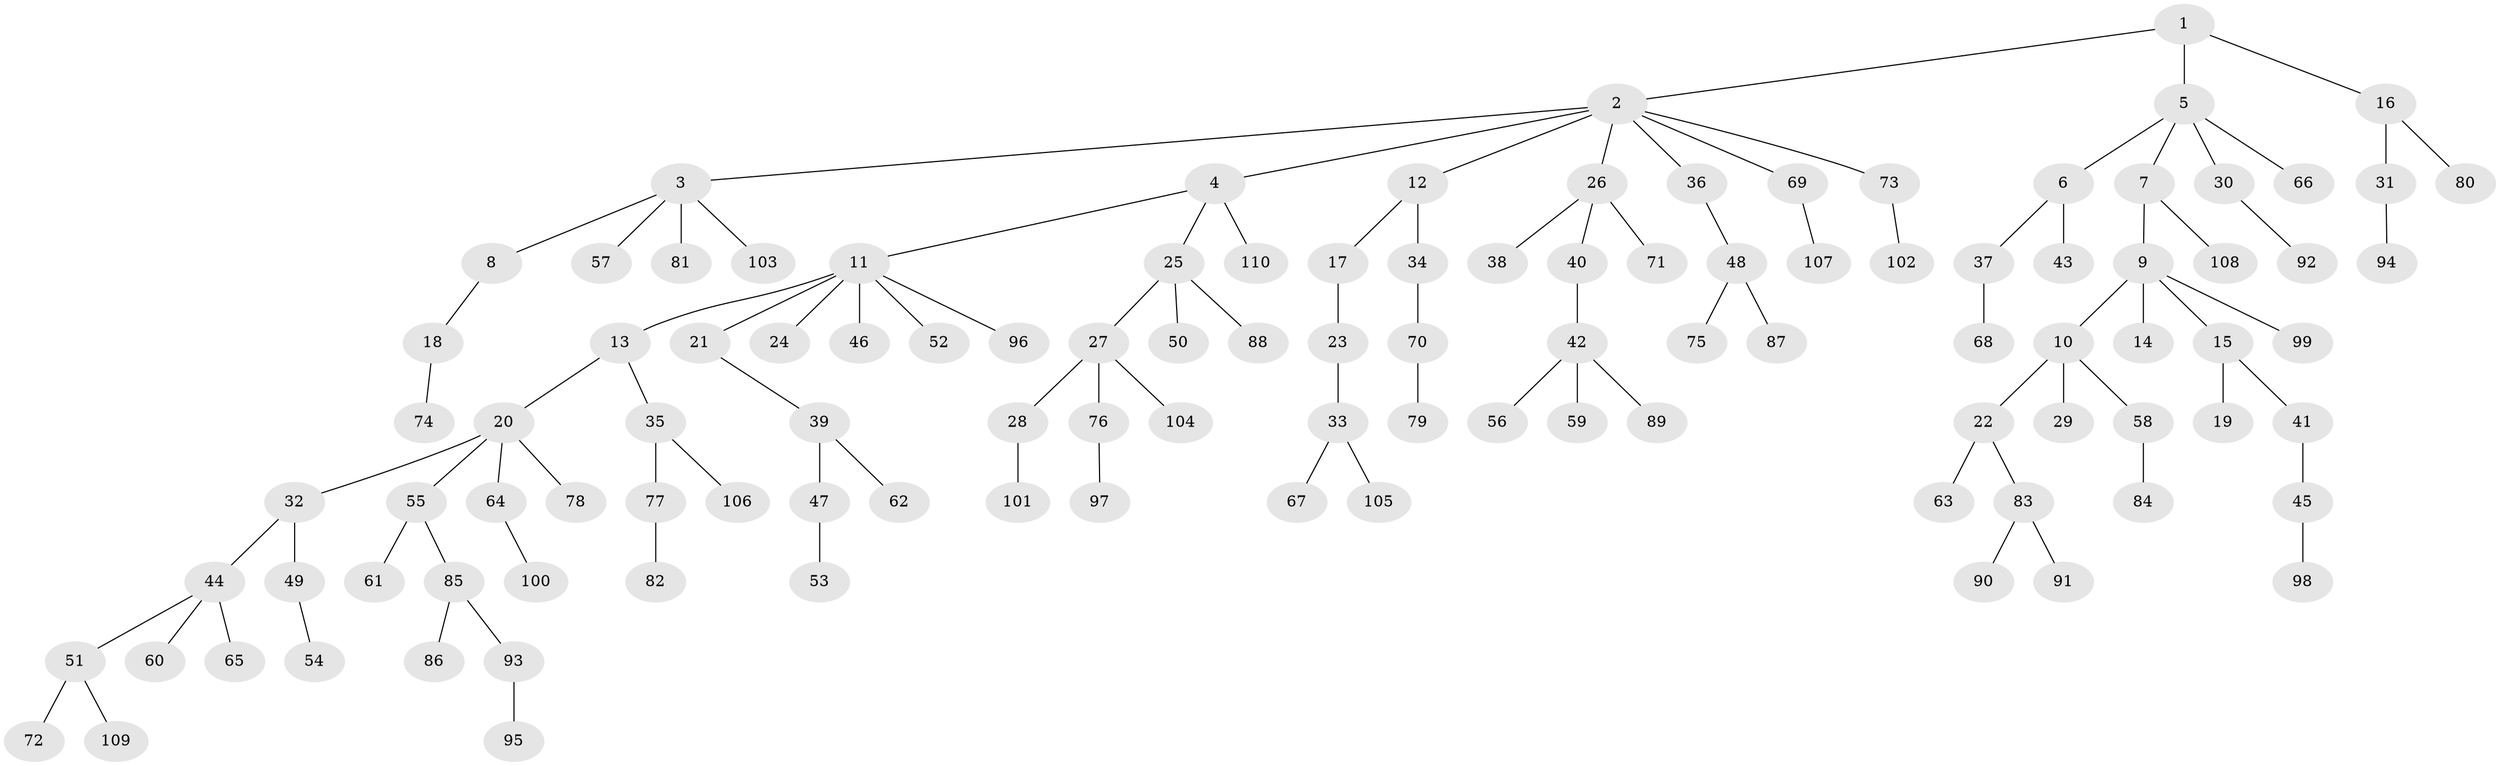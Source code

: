 // Generated by graph-tools (version 1.1) at 2025/50/03/09/25 03:50:25]
// undirected, 110 vertices, 109 edges
graph export_dot {
graph [start="1"]
  node [color=gray90,style=filled];
  1;
  2;
  3;
  4;
  5;
  6;
  7;
  8;
  9;
  10;
  11;
  12;
  13;
  14;
  15;
  16;
  17;
  18;
  19;
  20;
  21;
  22;
  23;
  24;
  25;
  26;
  27;
  28;
  29;
  30;
  31;
  32;
  33;
  34;
  35;
  36;
  37;
  38;
  39;
  40;
  41;
  42;
  43;
  44;
  45;
  46;
  47;
  48;
  49;
  50;
  51;
  52;
  53;
  54;
  55;
  56;
  57;
  58;
  59;
  60;
  61;
  62;
  63;
  64;
  65;
  66;
  67;
  68;
  69;
  70;
  71;
  72;
  73;
  74;
  75;
  76;
  77;
  78;
  79;
  80;
  81;
  82;
  83;
  84;
  85;
  86;
  87;
  88;
  89;
  90;
  91;
  92;
  93;
  94;
  95;
  96;
  97;
  98;
  99;
  100;
  101;
  102;
  103;
  104;
  105;
  106;
  107;
  108;
  109;
  110;
  1 -- 2;
  1 -- 5;
  1 -- 16;
  2 -- 3;
  2 -- 4;
  2 -- 12;
  2 -- 26;
  2 -- 36;
  2 -- 69;
  2 -- 73;
  3 -- 8;
  3 -- 57;
  3 -- 81;
  3 -- 103;
  4 -- 11;
  4 -- 25;
  4 -- 110;
  5 -- 6;
  5 -- 7;
  5 -- 30;
  5 -- 66;
  6 -- 37;
  6 -- 43;
  7 -- 9;
  7 -- 108;
  8 -- 18;
  9 -- 10;
  9 -- 14;
  9 -- 15;
  9 -- 99;
  10 -- 22;
  10 -- 29;
  10 -- 58;
  11 -- 13;
  11 -- 21;
  11 -- 24;
  11 -- 46;
  11 -- 52;
  11 -- 96;
  12 -- 17;
  12 -- 34;
  13 -- 20;
  13 -- 35;
  15 -- 19;
  15 -- 41;
  16 -- 31;
  16 -- 80;
  17 -- 23;
  18 -- 74;
  20 -- 32;
  20 -- 55;
  20 -- 64;
  20 -- 78;
  21 -- 39;
  22 -- 63;
  22 -- 83;
  23 -- 33;
  25 -- 27;
  25 -- 50;
  25 -- 88;
  26 -- 38;
  26 -- 40;
  26 -- 71;
  27 -- 28;
  27 -- 76;
  27 -- 104;
  28 -- 101;
  30 -- 92;
  31 -- 94;
  32 -- 44;
  32 -- 49;
  33 -- 67;
  33 -- 105;
  34 -- 70;
  35 -- 77;
  35 -- 106;
  36 -- 48;
  37 -- 68;
  39 -- 47;
  39 -- 62;
  40 -- 42;
  41 -- 45;
  42 -- 56;
  42 -- 59;
  42 -- 89;
  44 -- 51;
  44 -- 60;
  44 -- 65;
  45 -- 98;
  47 -- 53;
  48 -- 75;
  48 -- 87;
  49 -- 54;
  51 -- 72;
  51 -- 109;
  55 -- 61;
  55 -- 85;
  58 -- 84;
  64 -- 100;
  69 -- 107;
  70 -- 79;
  73 -- 102;
  76 -- 97;
  77 -- 82;
  83 -- 90;
  83 -- 91;
  85 -- 86;
  85 -- 93;
  93 -- 95;
}
